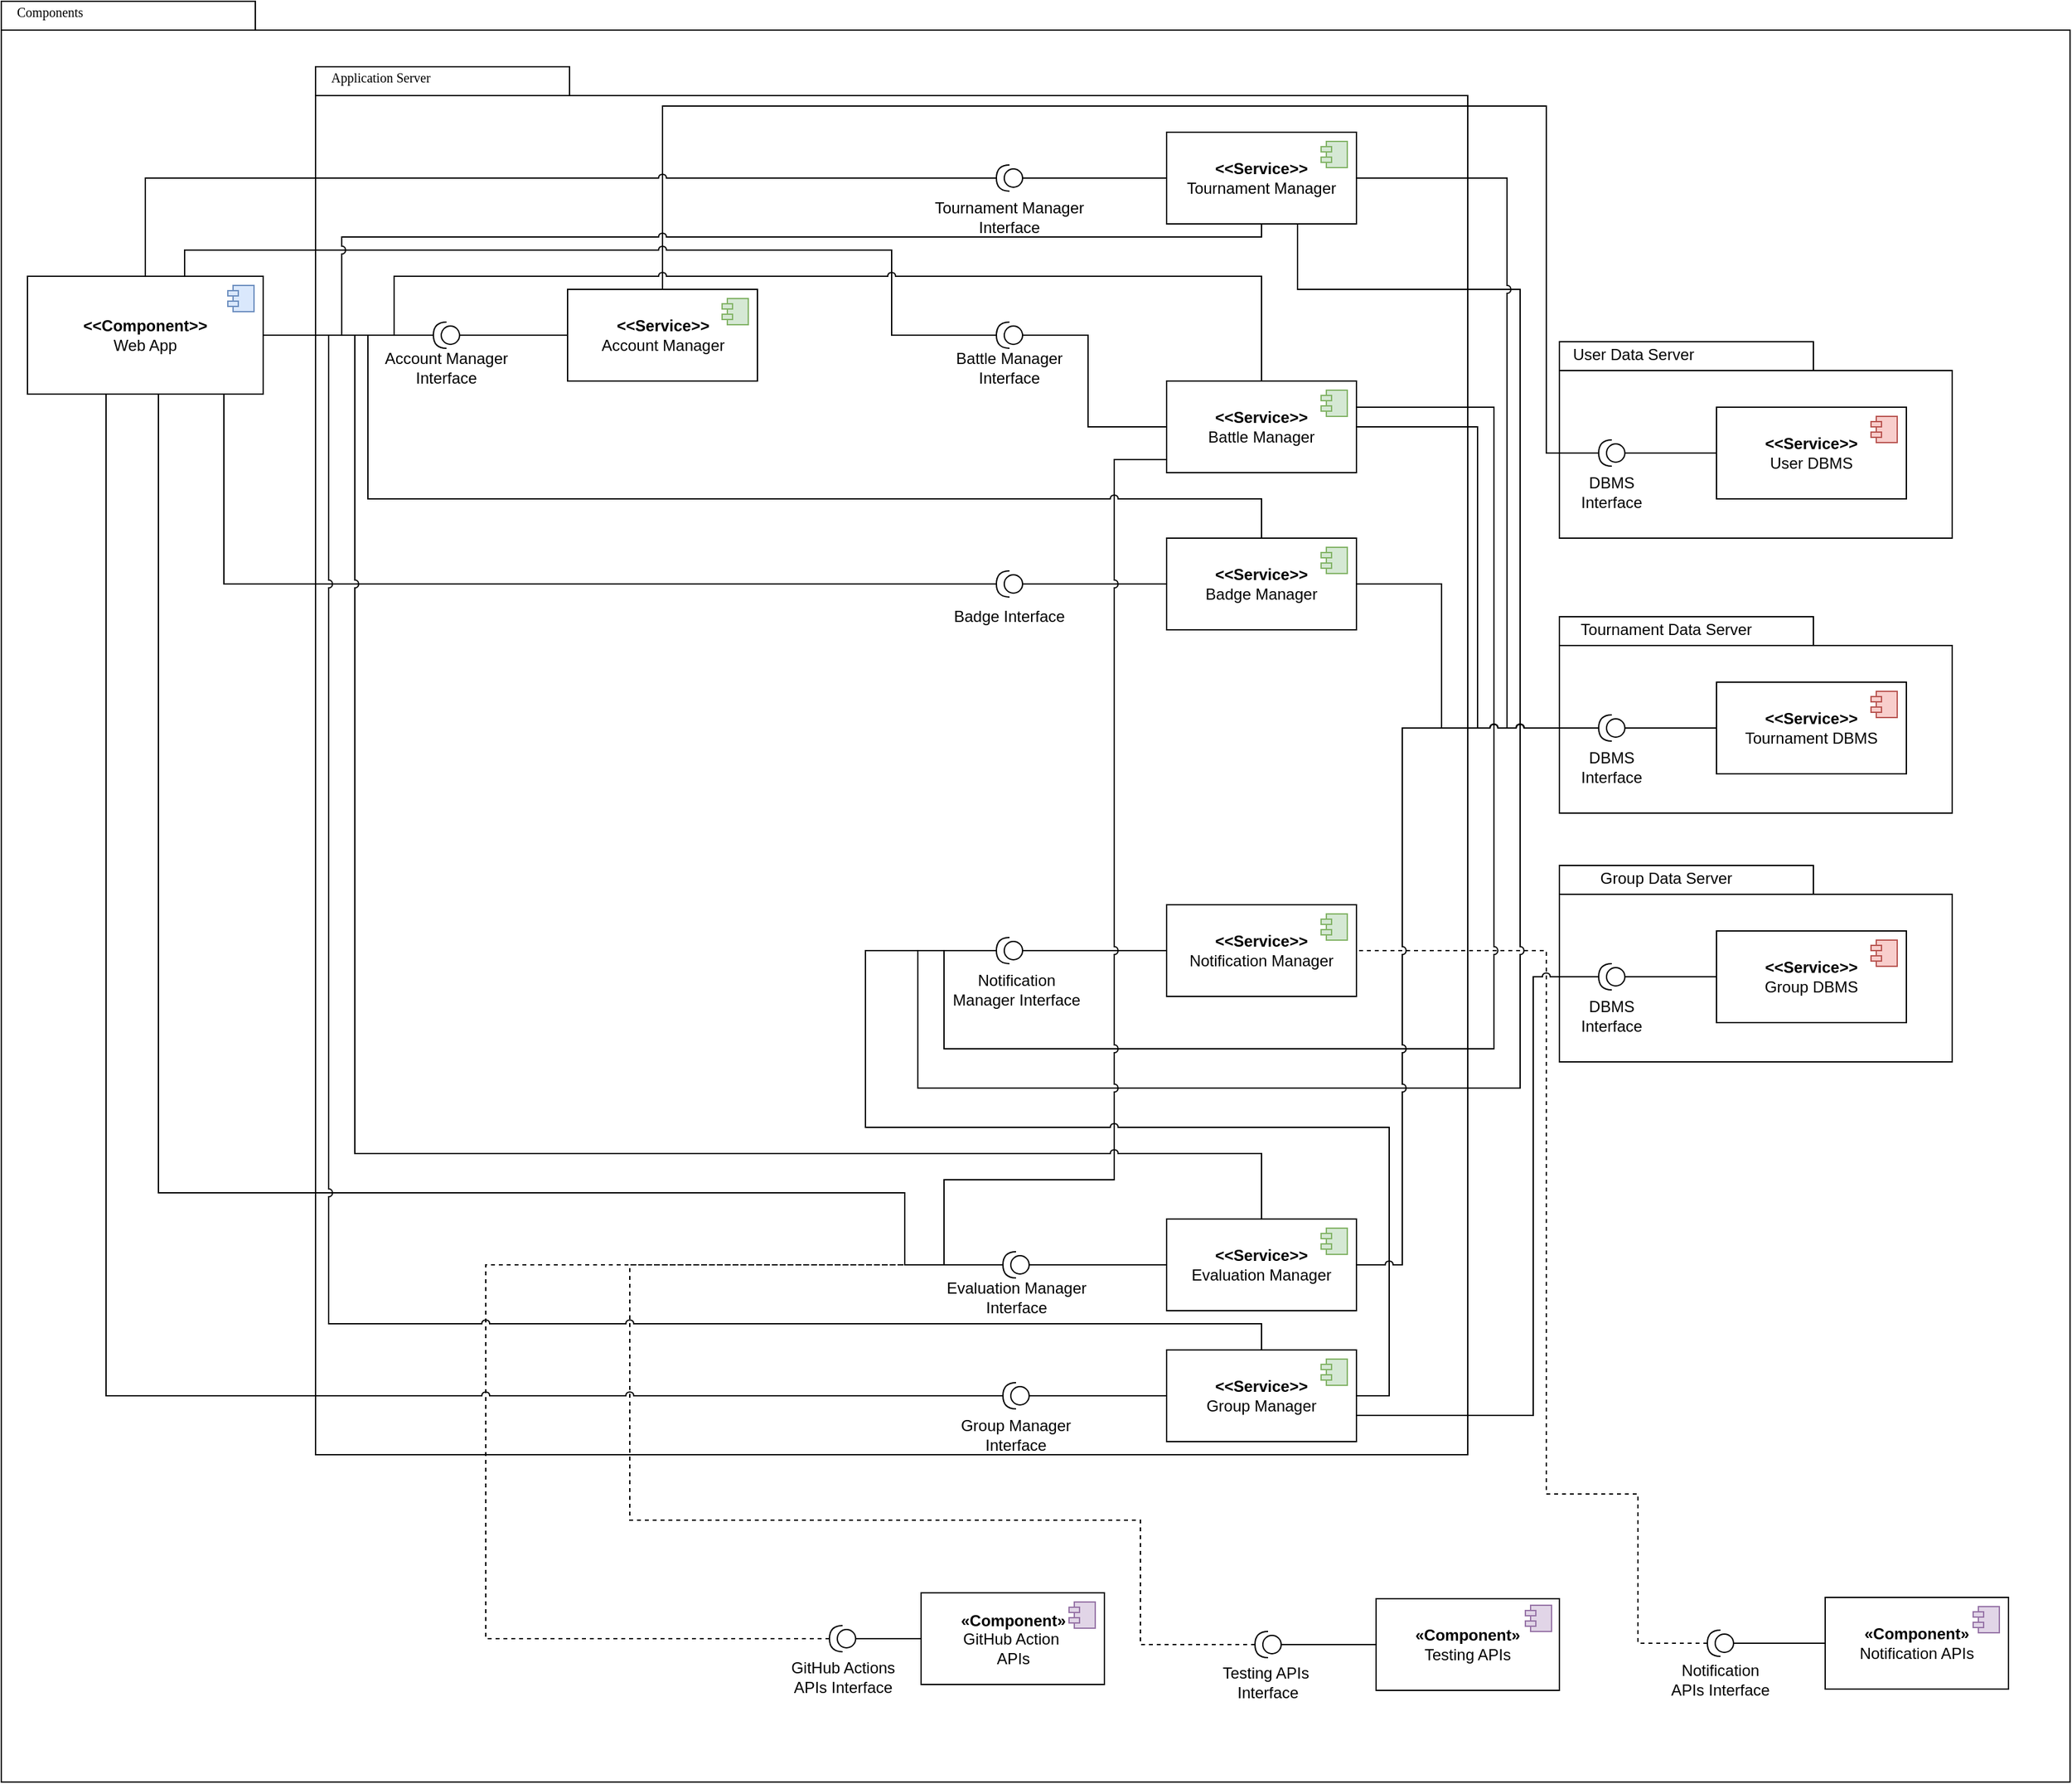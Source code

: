 <mxfile version="22.1.16" type="device">
  <diagram name="Page-1" id="OueMdNKlh8Kx6tgulEsc">
    <mxGraphModel dx="1232" dy="1147" grid="1" gridSize="10" guides="1" tooltips="1" connect="1" arrows="1" fold="1" page="1" pageScale="1" pageWidth="827" pageHeight="1169" math="0" shadow="0">
      <root>
        <mxCell id="0" />
        <mxCell id="1" parent="0" />
        <mxCell id="G7fX_YhACkhLRDJqQzmJ-1" value="" style="shape=folder;fontStyle=1;spacingTop=10;tabWidth=194;tabHeight=22;tabPosition=left;html=1;rounded=0;shadow=0;comic=0;labelBackgroundColor=none;strokeWidth=1;fillColor=none;fontFamily=Verdana;fontSize=10;align=center;" parent="1" vertex="1">
          <mxGeometry x="260" y="260" width="1580" height="1360" as="geometry" />
        </mxCell>
        <mxCell id="G7fX_YhACkhLRDJqQzmJ-2" value="Components" style="text;html=1;align=left;verticalAlign=top;spacingTop=-4;fontSize=10;fontFamily=Verdana" parent="1" vertex="1">
          <mxGeometry x="270" y="260" width="130" height="20" as="geometry" />
        </mxCell>
        <mxCell id="G7fX_YhACkhLRDJqQzmJ-3" value="&lt;div&gt;&lt;b&gt;&amp;lt;&amp;lt;Component&amp;gt;&amp;gt;&lt;/b&gt;&lt;/div&gt;&lt;div&gt;Web App&lt;br&gt;&lt;/div&gt;" style="html=1;dropTarget=0;whiteSpace=wrap;" parent="1" vertex="1">
          <mxGeometry x="280" y="470" width="180" height="90" as="geometry" />
        </mxCell>
        <mxCell id="G7fX_YhACkhLRDJqQzmJ-4" value="" style="shape=module;jettyWidth=8;jettyHeight=4;fillColor=#dae8fc;strokeColor=#6c8ebf;" parent="G7fX_YhACkhLRDJqQzmJ-3" vertex="1">
          <mxGeometry x="1" width="20" height="20" relative="1" as="geometry">
            <mxPoint x="-27" y="7" as="offset" />
          </mxGeometry>
        </mxCell>
        <mxCell id="G7fX_YhACkhLRDJqQzmJ-5" value="" style="shape=folder;fontStyle=1;spacingTop=10;tabWidth=194;tabHeight=22;tabPosition=left;html=1;rounded=0;shadow=0;comic=0;labelBackgroundColor=none;strokeWidth=1;fillColor=none;fontFamily=Verdana;fontSize=10;align=center;" parent="1" vertex="1">
          <mxGeometry x="500" y="310" width="880" height="1060" as="geometry" />
        </mxCell>
        <mxCell id="G7fX_YhACkhLRDJqQzmJ-6" value="Application Server" style="text;html=1;align=left;verticalAlign=top;spacingTop=-4;fontSize=10;fontFamily=Verdana" parent="1" vertex="1">
          <mxGeometry x="510" y="310" width="130" height="20" as="geometry" />
        </mxCell>
        <mxCell id="G7fX_YhACkhLRDJqQzmJ-7" value="&lt;div&gt;&lt;b&gt;&amp;lt;&amp;lt;Service&amp;gt;&amp;gt;&lt;/b&gt;&lt;/div&gt;&lt;div&gt;Account Manager&lt;br&gt;&lt;/div&gt;" style="html=1;dropTarget=0;whiteSpace=wrap;" parent="1" vertex="1">
          <mxGeometry x="692.5" y="480" width="145" height="70" as="geometry" />
        </mxCell>
        <mxCell id="G7fX_YhACkhLRDJqQzmJ-8" value="" style="shape=module;jettyWidth=8;jettyHeight=4;fillColor=#d5e8d4;strokeColor=#82b366;" parent="G7fX_YhACkhLRDJqQzmJ-7" vertex="1">
          <mxGeometry x="1" width="20" height="20" relative="1" as="geometry">
            <mxPoint x="-27" y="7" as="offset" />
          </mxGeometry>
        </mxCell>
        <mxCell id="G7fX_YhACkhLRDJqQzmJ-9" value="" style="ellipse;whiteSpace=wrap;html=1;align=center;aspect=fixed;fillColor=none;strokeColor=none;resizable=0;perimeter=centerPerimeter;rotatable=0;allowArrows=0;points=[];outlineConnect=1;" parent="1" vertex="1">
          <mxGeometry x="760" y="510" width="10" height="10" as="geometry" />
        </mxCell>
        <mxCell id="G7fX_YhACkhLRDJqQzmJ-10" value="&lt;div&gt;&lt;b&gt;«Component»&lt;/b&gt;&lt;/div&gt;&lt;div&gt;GitHub Action&amp;nbsp;&lt;/div&gt;&lt;div&gt;APIs&lt;/div&gt;" style="html=1;dropTarget=0;whiteSpace=wrap;" parent="1" vertex="1">
          <mxGeometry x="962.5" y="1475.5" width="140" height="70" as="geometry" />
        </mxCell>
        <mxCell id="G7fX_YhACkhLRDJqQzmJ-11" value="" style="shape=module;jettyWidth=8;jettyHeight=4;fillColor=#e1d5e7;strokeColor=#9673a6;" parent="G7fX_YhACkhLRDJqQzmJ-10" vertex="1">
          <mxGeometry x="1" width="20" height="20" relative="1" as="geometry">
            <mxPoint x="-27" y="7" as="offset" />
          </mxGeometry>
        </mxCell>
        <mxCell id="G7fX_YhACkhLRDJqQzmJ-12" style="edgeStyle=orthogonalEdgeStyle;rounded=0;orthogonalLoop=1;jettySize=auto;html=1;endArrow=none;endFill=0;" parent="1" source="G7fX_YhACkhLRDJqQzmJ-13" target="G7fX_YhACkhLRDJqQzmJ-10" edge="1">
          <mxGeometry relative="1" as="geometry" />
        </mxCell>
        <mxCell id="G7fX_YhACkhLRDJqQzmJ-13" value="" style="shape=providedRequiredInterface;html=1;verticalLabelPosition=bottom;sketch=0;rotation=-180;" parent="1" vertex="1">
          <mxGeometry x="892.5" y="1500.5" width="20" height="20" as="geometry" />
        </mxCell>
        <mxCell id="G7fX_YhACkhLRDJqQzmJ-14" value="&lt;div&gt;GitHub Actions&lt;/div&gt;&lt;div&gt;APIs Interface&lt;br&gt;&lt;/div&gt;" style="text;html=1;strokeColor=none;fillColor=none;align=center;verticalAlign=middle;whiteSpace=wrap;rounded=0;" parent="1" vertex="1">
          <mxGeometry x="837.5" y="1524.5" width="130" height="30" as="geometry" />
        </mxCell>
        <mxCell id="G7fX_YhACkhLRDJqQzmJ-15" style="edgeStyle=orthogonalEdgeStyle;rounded=0;orthogonalLoop=1;jettySize=auto;html=1;endArrow=none;endFill=0;jumpStyle=arc;" parent="1" source="G7fX_YhACkhLRDJqQzmJ-16" target="G7fX_YhACkhLRDJqQzmJ-7" edge="1">
          <mxGeometry relative="1" as="geometry" />
        </mxCell>
        <mxCell id="G7fX_YhACkhLRDJqQzmJ-16" value="" style="shape=providedRequiredInterface;html=1;verticalLabelPosition=bottom;sketch=0;rotation=-180;" parent="1" vertex="1">
          <mxGeometry x="590" y="505" width="20" height="20" as="geometry" />
        </mxCell>
        <mxCell id="G7fX_YhACkhLRDJqQzmJ-17" style="edgeStyle=orthogonalEdgeStyle;rounded=0;orthogonalLoop=1;jettySize=auto;html=1;entryX=1;entryY=0.5;entryDx=0;entryDy=0;entryPerimeter=0;endArrow=none;endFill=0;jumpStyle=arc;" parent="1" source="G7fX_YhACkhLRDJqQzmJ-3" target="G7fX_YhACkhLRDJqQzmJ-16" edge="1">
          <mxGeometry relative="1" as="geometry" />
        </mxCell>
        <mxCell id="G7fX_YhACkhLRDJqQzmJ-18" value="&lt;div&gt;Account Manager Interface&lt;/div&gt;" style="text;html=1;strokeColor=none;fillColor=none;align=center;verticalAlign=middle;whiteSpace=wrap;rounded=0;" parent="1" vertex="1">
          <mxGeometry x="545" y="525" width="110" height="30" as="geometry" />
        </mxCell>
        <mxCell id="G7fX_YhACkhLRDJqQzmJ-19" value="&lt;div&gt;&lt;b&gt;&amp;lt;&amp;lt;Service&amp;gt;&amp;gt;&lt;/b&gt;&lt;/div&gt;&lt;div&gt;Tournament Manager&lt;br&gt;&lt;/div&gt;" style="html=1;dropTarget=0;whiteSpace=wrap;" parent="1" vertex="1">
          <mxGeometry x="1150" y="360" width="145" height="70" as="geometry" />
        </mxCell>
        <mxCell id="G7fX_YhACkhLRDJqQzmJ-20" value="" style="shape=module;jettyWidth=8;jettyHeight=4;fillColor=#d5e8d4;strokeColor=#82b366;" parent="G7fX_YhACkhLRDJqQzmJ-19" vertex="1">
          <mxGeometry x="1" width="20" height="20" relative="1" as="geometry">
            <mxPoint x="-27" y="7" as="offset" />
          </mxGeometry>
        </mxCell>
        <mxCell id="G7fX_YhACkhLRDJqQzmJ-21" value="&lt;div&gt;&lt;b&gt;&amp;lt;&amp;lt;Service&amp;gt;&amp;gt;&lt;/b&gt;&lt;/div&gt;&lt;div&gt;Battle Manager&lt;br&gt;&lt;/div&gt;" style="html=1;dropTarget=0;whiteSpace=wrap;" parent="1" vertex="1">
          <mxGeometry x="1150" y="550" width="145" height="70" as="geometry" />
        </mxCell>
        <mxCell id="G7fX_YhACkhLRDJqQzmJ-22" value="" style="shape=module;jettyWidth=8;jettyHeight=4;fillColor=#d5e8d4;strokeColor=#82b366;" parent="G7fX_YhACkhLRDJqQzmJ-21" vertex="1">
          <mxGeometry x="1" width="20" height="20" relative="1" as="geometry">
            <mxPoint x="-27" y="7" as="offset" />
          </mxGeometry>
        </mxCell>
        <mxCell id="G7fX_YhACkhLRDJqQzmJ-23" value="&lt;div&gt;&lt;b&gt;&amp;lt;&amp;lt;Service&amp;gt;&amp;gt;&lt;/b&gt;&lt;/div&gt;&lt;div&gt;Badge Manager&lt;br&gt;&lt;/div&gt;" style="html=1;dropTarget=0;whiteSpace=wrap;" parent="1" vertex="1">
          <mxGeometry x="1150" y="670" width="145" height="70" as="geometry" />
        </mxCell>
        <mxCell id="G7fX_YhACkhLRDJqQzmJ-24" value="" style="shape=module;jettyWidth=8;jettyHeight=4;fillColor=#d5e8d4;strokeColor=#82b366;" parent="G7fX_YhACkhLRDJqQzmJ-23" vertex="1">
          <mxGeometry x="1" width="20" height="20" relative="1" as="geometry">
            <mxPoint x="-27" y="7" as="offset" />
          </mxGeometry>
        </mxCell>
        <mxCell id="G7fX_YhACkhLRDJqQzmJ-25" style="edgeStyle=orthogonalEdgeStyle;rounded=0;orthogonalLoop=1;jettySize=auto;html=1;endArrow=none;endFill=0;jumpStyle=arc;" parent="1" source="G7fX_YhACkhLRDJqQzmJ-26" target="G7fX_YhACkhLRDJqQzmJ-19" edge="1">
          <mxGeometry relative="1" as="geometry" />
        </mxCell>
        <mxCell id="G7fX_YhACkhLRDJqQzmJ-26" value="" style="shape=providedRequiredInterface;html=1;verticalLabelPosition=bottom;sketch=0;rotation=-180;" parent="1" vertex="1">
          <mxGeometry x="1020" y="385" width="20" height="20" as="geometry" />
        </mxCell>
        <mxCell id="G7fX_YhACkhLRDJqQzmJ-27" style="edgeStyle=orthogonalEdgeStyle;rounded=0;orthogonalLoop=1;jettySize=auto;html=1;entryX=0;entryY=0.5;entryDx=0;entryDy=0;endArrow=none;endFill=0;jumpStyle=arc;" parent="1" source="G7fX_YhACkhLRDJqQzmJ-28" target="G7fX_YhACkhLRDJqQzmJ-21" edge="1">
          <mxGeometry relative="1" as="geometry">
            <Array as="points">
              <mxPoint x="1090" y="515" />
              <mxPoint x="1090" y="585" />
            </Array>
          </mxGeometry>
        </mxCell>
        <mxCell id="G7fX_YhACkhLRDJqQzmJ-28" value="" style="shape=providedRequiredInterface;html=1;verticalLabelPosition=bottom;sketch=0;rotation=-180;" parent="1" vertex="1">
          <mxGeometry x="1020" y="505" width="20" height="20" as="geometry" />
        </mxCell>
        <mxCell id="G7fX_YhACkhLRDJqQzmJ-29" style="edgeStyle=orthogonalEdgeStyle;rounded=0;orthogonalLoop=1;jettySize=auto;html=1;endArrow=none;endFill=0;jumpStyle=arc;" parent="1" source="G7fX_YhACkhLRDJqQzmJ-30" target="G7fX_YhACkhLRDJqQzmJ-23" edge="1">
          <mxGeometry relative="1" as="geometry" />
        </mxCell>
        <mxCell id="G7fX_YhACkhLRDJqQzmJ-30" value="" style="shape=providedRequiredInterface;html=1;verticalLabelPosition=bottom;sketch=0;rotation=-180;" parent="1" vertex="1">
          <mxGeometry x="1020" y="695" width="20" height="20" as="geometry" />
        </mxCell>
        <mxCell id="G7fX_YhACkhLRDJqQzmJ-31" value="Tournament Manager Interface" style="text;html=1;strokeColor=none;fillColor=none;align=center;verticalAlign=middle;whiteSpace=wrap;rounded=0;" parent="1" vertex="1">
          <mxGeometry x="970" y="410" width="120" height="30" as="geometry" />
        </mxCell>
        <mxCell id="G7fX_YhACkhLRDJqQzmJ-32" value="Battle Manager Interface" style="text;html=1;strokeColor=none;fillColor=none;align=center;verticalAlign=middle;whiteSpace=wrap;rounded=0;" parent="1" vertex="1">
          <mxGeometry x="980" y="525" width="100" height="30" as="geometry" />
        </mxCell>
        <mxCell id="G7fX_YhACkhLRDJqQzmJ-33" value="Badge Interface" style="text;html=1;strokeColor=none;fillColor=none;align=center;verticalAlign=middle;whiteSpace=wrap;rounded=0;" parent="1" vertex="1">
          <mxGeometry x="980" y="715" width="100" height="30" as="geometry" />
        </mxCell>
        <mxCell id="G7fX_YhACkhLRDJqQzmJ-42" value="&lt;div&gt;&lt;b&gt;«Component»&lt;/b&gt;&lt;/div&gt;&lt;div&gt;Testing APIs&lt;/div&gt;" style="html=1;dropTarget=0;whiteSpace=wrap;" parent="1" vertex="1">
          <mxGeometry x="1310" y="1480" width="140" height="70" as="geometry" />
        </mxCell>
        <mxCell id="G7fX_YhACkhLRDJqQzmJ-43" value="" style="shape=module;jettyWidth=8;jettyHeight=4;fillColor=#e1d5e7;strokeColor=#9673a6;" parent="G7fX_YhACkhLRDJqQzmJ-42" vertex="1">
          <mxGeometry x="1" width="20" height="20" relative="1" as="geometry">
            <mxPoint x="-26" y="5" as="offset" />
          </mxGeometry>
        </mxCell>
        <mxCell id="G7fX_YhACkhLRDJqQzmJ-44" style="edgeStyle=orthogonalEdgeStyle;rounded=0;orthogonalLoop=1;jettySize=auto;html=1;entryX=0;entryY=0.5;entryDx=0;entryDy=0;endArrow=none;endFill=0;" parent="1" source="G7fX_YhACkhLRDJqQzmJ-45" target="G7fX_YhACkhLRDJqQzmJ-42" edge="1">
          <mxGeometry relative="1" as="geometry" />
        </mxCell>
        <mxCell id="G7fX_YhACkhLRDJqQzmJ-45" value="" style="shape=providedRequiredInterface;html=1;verticalLabelPosition=bottom;sketch=0;rotation=-180;" parent="1" vertex="1">
          <mxGeometry x="1217.5" y="1505" width="20" height="20" as="geometry" />
        </mxCell>
        <mxCell id="G7fX_YhACkhLRDJqQzmJ-46" value="&lt;div&gt;Testing APIs&amp;nbsp;&lt;/div&gt;&lt;div&gt;Interface&lt;/div&gt;" style="text;html=1;strokeColor=none;fillColor=none;align=center;verticalAlign=middle;whiteSpace=wrap;rounded=0;" parent="1" vertex="1">
          <mxGeometry x="1179" y="1529" width="97" height="30" as="geometry" />
        </mxCell>
        <mxCell id="G7fX_YhACkhLRDJqQzmJ-47" value="" style="shape=folder;fontStyle=1;spacingTop=10;tabWidth=194;tabHeight=22;tabPosition=left;html=1;rounded=0;shadow=0;comic=0;labelBackgroundColor=none;strokeWidth=1;fillColor=none;fontFamily=Verdana;fontSize=10;align=center;" parent="1" vertex="1">
          <mxGeometry x="1450" y="520" width="300" height="150" as="geometry" />
        </mxCell>
        <mxCell id="G7fX_YhACkhLRDJqQzmJ-48" value="&amp;nbsp;User Data Server" style="text;html=1;strokeColor=none;fillColor=none;align=center;verticalAlign=middle;whiteSpace=wrap;rounded=0;" parent="1" vertex="1">
          <mxGeometry x="1450" y="520" width="110" height="20" as="geometry" />
        </mxCell>
        <mxCell id="G7fX_YhACkhLRDJqQzmJ-49" value="&lt;div&gt;&lt;b&gt;&amp;lt;&amp;lt;Service&amp;gt;&amp;gt;&lt;/b&gt;&lt;/div&gt;User DBMS" style="html=1;dropTarget=0;whiteSpace=wrap;" parent="1" vertex="1">
          <mxGeometry x="1570" y="570" width="145" height="70" as="geometry" />
        </mxCell>
        <mxCell id="G7fX_YhACkhLRDJqQzmJ-50" value="" style="shape=module;jettyWidth=8;jettyHeight=4;fillColor=#f8cecc;strokeColor=#b85450;" parent="G7fX_YhACkhLRDJqQzmJ-49" vertex="1">
          <mxGeometry x="1" width="20" height="20" relative="1" as="geometry">
            <mxPoint x="-27" y="7" as="offset" />
          </mxGeometry>
        </mxCell>
        <mxCell id="G7fX_YhACkhLRDJqQzmJ-51" style="edgeStyle=orthogonalEdgeStyle;rounded=0;orthogonalLoop=1;jettySize=auto;html=1;endArrow=none;endFill=0;jumpStyle=arc;" parent="1" source="G7fX_YhACkhLRDJqQzmJ-53" target="G7fX_YhACkhLRDJqQzmJ-49" edge="1">
          <mxGeometry relative="1" as="geometry" />
        </mxCell>
        <mxCell id="G7fX_YhACkhLRDJqQzmJ-53" value="" style="shape=providedRequiredInterface;html=1;verticalLabelPosition=bottom;sketch=0;rotation=-180;" parent="1" vertex="1">
          <mxGeometry x="1480" y="595" width="20" height="20" as="geometry" />
        </mxCell>
        <mxCell id="G7fX_YhACkhLRDJqQzmJ-54" value="DBMS Interface" style="text;html=1;strokeColor=none;fillColor=none;align=center;verticalAlign=middle;whiteSpace=wrap;rounded=0;" parent="1" vertex="1">
          <mxGeometry x="1460" y="620" width="60" height="30" as="geometry" />
        </mxCell>
        <mxCell id="G7fX_YhACkhLRDJqQzmJ-59" value="&lt;div&gt;&lt;b&gt;&amp;lt;&amp;lt;Service&amp;gt;&amp;gt;&lt;/b&gt;&lt;/div&gt;Notification Manager" style="html=1;dropTarget=0;whiteSpace=wrap;" parent="1" vertex="1">
          <mxGeometry x="1150" y="950" width="145" height="70" as="geometry" />
        </mxCell>
        <mxCell id="G7fX_YhACkhLRDJqQzmJ-60" value="" style="shape=module;jettyWidth=8;jettyHeight=4;fillColor=#d5e8d4;strokeColor=#82b366;" parent="G7fX_YhACkhLRDJqQzmJ-59" vertex="1">
          <mxGeometry x="1" width="20" height="20" relative="1" as="geometry">
            <mxPoint x="-27" y="7" as="offset" />
          </mxGeometry>
        </mxCell>
        <mxCell id="G7fX_YhACkhLRDJqQzmJ-61" style="edgeStyle=orthogonalEdgeStyle;rounded=0;orthogonalLoop=1;jettySize=auto;html=1;endArrow=none;endFill=0;jumpStyle=arc;" parent="1" source="G7fX_YhACkhLRDJqQzmJ-62" target="G7fX_YhACkhLRDJqQzmJ-59" edge="1">
          <mxGeometry relative="1" as="geometry" />
        </mxCell>
        <mxCell id="G7fX_YhACkhLRDJqQzmJ-62" value="" style="shape=providedRequiredInterface;html=1;verticalLabelPosition=bottom;sketch=0;rotation=-180;" parent="1" vertex="1">
          <mxGeometry x="1020" y="975" width="20" height="20" as="geometry" />
        </mxCell>
        <mxCell id="G7fX_YhACkhLRDJqQzmJ-63" value="Notification Manager Interface" style="text;html=1;strokeColor=none;fillColor=none;align=center;verticalAlign=middle;whiteSpace=wrap;rounded=0;" parent="1" vertex="1">
          <mxGeometry x="982.5" y="1000" width="105" height="30" as="geometry" />
        </mxCell>
        <mxCell id="G7fX_YhACkhLRDJqQzmJ-64" value="&lt;div&gt;&lt;b&gt;«Component»&lt;/b&gt;&lt;/div&gt;&lt;div&gt;Notification APIs&lt;/div&gt;" style="html=1;dropTarget=0;whiteSpace=wrap;" parent="1" vertex="1">
          <mxGeometry x="1653" y="1479" width="140" height="70" as="geometry" />
        </mxCell>
        <mxCell id="G7fX_YhACkhLRDJqQzmJ-65" value="" style="shape=module;jettyWidth=8;jettyHeight=4;fillColor=#e1d5e7;strokeColor=#9673a6;" parent="G7fX_YhACkhLRDJqQzmJ-64" vertex="1">
          <mxGeometry x="1" width="20" height="20" relative="1" as="geometry">
            <mxPoint x="-27" y="7" as="offset" />
          </mxGeometry>
        </mxCell>
        <mxCell id="G7fX_YhACkhLRDJqQzmJ-66" style="edgeStyle=orthogonalEdgeStyle;rounded=0;orthogonalLoop=1;jettySize=auto;html=1;endArrow=none;endFill=0;jumpStyle=arc;" parent="1" source="G7fX_YhACkhLRDJqQzmJ-68" target="G7fX_YhACkhLRDJqQzmJ-64" edge="1">
          <mxGeometry relative="1" as="geometry" />
        </mxCell>
        <mxCell id="G7fX_YhACkhLRDJqQzmJ-67" style="edgeStyle=orthogonalEdgeStyle;rounded=0;orthogonalLoop=1;jettySize=auto;html=1;jumpStyle=arc;endArrow=none;endFill=0;dashed=1;" parent="1" source="G7fX_YhACkhLRDJqQzmJ-68" target="G7fX_YhACkhLRDJqQzmJ-59" edge="1">
          <mxGeometry relative="1" as="geometry">
            <Array as="points">
              <mxPoint x="1510" y="1514" />
              <mxPoint x="1510" y="1400" />
              <mxPoint x="1440" y="1400" />
              <mxPoint x="1440" y="985" />
            </Array>
          </mxGeometry>
        </mxCell>
        <mxCell id="G7fX_YhACkhLRDJqQzmJ-68" value="" style="shape=providedRequiredInterface;html=1;verticalLabelPosition=bottom;sketch=0;rotation=-180;" parent="1" vertex="1">
          <mxGeometry x="1563" y="1504" width="20" height="20" as="geometry" />
        </mxCell>
        <mxCell id="G7fX_YhACkhLRDJqQzmJ-69" value="&lt;div&gt;Notification&lt;/div&gt;&lt;div&gt;APIs Interface&lt;br&gt;&lt;/div&gt;" style="text;html=1;strokeColor=none;fillColor=none;align=center;verticalAlign=middle;whiteSpace=wrap;rounded=0;" parent="1" vertex="1">
          <mxGeometry x="1531" y="1524" width="84" height="35" as="geometry" />
        </mxCell>
        <mxCell id="G7fX_YhACkhLRDJqQzmJ-71" style="edgeStyle=orthogonalEdgeStyle;rounded=0;orthogonalLoop=1;jettySize=auto;html=1;entryX=1;entryY=0.5;entryDx=0;entryDy=0;entryPerimeter=0;endArrow=none;endFill=0;jumpStyle=arc;" parent="1" source="G7fX_YhACkhLRDJqQzmJ-19" target="G7fX_YhACkhLRDJqQzmJ-62" edge="1">
          <mxGeometry relative="1" as="geometry">
            <Array as="points">
              <mxPoint x="1250" y="480" />
              <mxPoint x="1420" y="480" />
              <mxPoint x="1420" y="1090" />
              <mxPoint x="960" y="1090" />
              <mxPoint x="960" y="985" />
            </Array>
          </mxGeometry>
        </mxCell>
        <mxCell id="G7fX_YhACkhLRDJqQzmJ-72" style="edgeStyle=orthogonalEdgeStyle;rounded=0;orthogonalLoop=1;jettySize=auto;html=1;entryX=1;entryY=0.5;entryDx=0;entryDy=0;entryPerimeter=0;endArrow=none;endFill=0;jumpStyle=arc;" parent="1" source="G7fX_YhACkhLRDJqQzmJ-21" target="G7fX_YhACkhLRDJqQzmJ-62" edge="1">
          <mxGeometry relative="1" as="geometry">
            <Array as="points">
              <mxPoint x="1400" y="570" />
              <mxPoint x="1400" y="1060" />
              <mxPoint x="980" y="1060" />
              <mxPoint x="980" y="985" />
            </Array>
          </mxGeometry>
        </mxCell>
        <mxCell id="G7fX_YhACkhLRDJqQzmJ-73" value="&lt;div&gt;&lt;b&gt;&amp;lt;&amp;lt;Service&amp;gt;&amp;gt;&lt;/b&gt;&lt;/div&gt;Evaluation Manager" style="html=1;dropTarget=0;whiteSpace=wrap;" parent="1" vertex="1">
          <mxGeometry x="1150" y="1190" width="145" height="70" as="geometry" />
        </mxCell>
        <mxCell id="G7fX_YhACkhLRDJqQzmJ-74" value="" style="shape=module;jettyWidth=8;jettyHeight=4;fillColor=#d5e8d4;strokeColor=#82b366;" parent="G7fX_YhACkhLRDJqQzmJ-73" vertex="1">
          <mxGeometry x="1" width="20" height="20" relative="1" as="geometry">
            <mxPoint x="-27" y="7" as="offset" />
          </mxGeometry>
        </mxCell>
        <mxCell id="G7fX_YhACkhLRDJqQzmJ-75" style="edgeStyle=orthogonalEdgeStyle;rounded=0;orthogonalLoop=1;jettySize=auto;html=1;endArrow=none;endFill=0;jumpStyle=arc;" parent="1" source="G7fX_YhACkhLRDJqQzmJ-77" target="G7fX_YhACkhLRDJqQzmJ-73" edge="1">
          <mxGeometry relative="1" as="geometry" />
        </mxCell>
        <mxCell id="G7fX_YhACkhLRDJqQzmJ-77" value="" style="shape=providedRequiredInterface;html=1;verticalLabelPosition=bottom;sketch=0;rotation=-180;" parent="1" vertex="1">
          <mxGeometry x="1025" y="1215" width="20" height="20" as="geometry" />
        </mxCell>
        <mxCell id="G7fX_YhACkhLRDJqQzmJ-78" value="Evaluation Manager Interface" style="text;html=1;strokeColor=none;fillColor=none;align=center;verticalAlign=middle;whiteSpace=wrap;rounded=0;" parent="1" vertex="1">
          <mxGeometry x="977.5" y="1235" width="115" height="30" as="geometry" />
        </mxCell>
        <mxCell id="G7fX_YhACkhLRDJqQzmJ-79" style="edgeStyle=orthogonalEdgeStyle;rounded=0;orthogonalLoop=1;jettySize=auto;html=1;entryX=1;entryY=0.5;entryDx=0;entryDy=0;entryPerimeter=0;endArrow=none;endFill=0;jumpStyle=arc;" parent="1" source="G7fX_YhACkhLRDJqQzmJ-21" target="G7fX_YhACkhLRDJqQzmJ-77" edge="1">
          <mxGeometry relative="1" as="geometry">
            <Array as="points">
              <mxPoint x="1110" y="610" />
              <mxPoint x="1110" y="1160" />
              <mxPoint x="980" y="1160" />
              <mxPoint x="980" y="1225" />
            </Array>
          </mxGeometry>
        </mxCell>
        <mxCell id="G7fX_YhACkhLRDJqQzmJ-80" style="edgeStyle=orthogonalEdgeStyle;rounded=0;orthogonalLoop=1;jettySize=auto;html=1;entryX=1;entryY=0.5;entryDx=0;entryDy=0;entryPerimeter=0;endArrow=none;endFill=0;jumpStyle=arc;dashed=1;" parent="1" source="G7fX_YhACkhLRDJqQzmJ-45" target="G7fX_YhACkhLRDJqQzmJ-77" edge="1">
          <mxGeometry relative="1" as="geometry">
            <Array as="points">
              <mxPoint x="1130" y="1515" />
              <mxPoint x="1130" y="1420" />
              <mxPoint x="740" y="1420" />
              <mxPoint x="740" y="1225" />
            </Array>
          </mxGeometry>
        </mxCell>
        <mxCell id="G7fX_YhACkhLRDJqQzmJ-81" style="edgeStyle=orthogonalEdgeStyle;rounded=0;orthogonalLoop=1;jettySize=auto;html=1;entryX=1;entryY=0.5;entryDx=0;entryDy=0;entryPerimeter=0;endArrow=none;endFill=0;dashed=1;jumpStyle=arc;" parent="1" source="G7fX_YhACkhLRDJqQzmJ-13" target="G7fX_YhACkhLRDJqQzmJ-77" edge="1">
          <mxGeometry relative="1" as="geometry">
            <Array as="points">
              <mxPoint x="630" y="1510" />
              <mxPoint x="630" y="1225" />
            </Array>
          </mxGeometry>
        </mxCell>
        <mxCell id="G7fX_YhACkhLRDJqQzmJ-84" style="edgeStyle=orthogonalEdgeStyle;rounded=0;orthogonalLoop=1;jettySize=auto;html=1;endArrow=none;endFill=0;jumpStyle=arc;" parent="1" source="G7fX_YhACkhLRDJqQzmJ-85" target="G7fX_YhACkhLRDJqQzmJ-87" edge="1">
          <mxGeometry relative="1" as="geometry" />
        </mxCell>
        <mxCell id="G7fX_YhACkhLRDJqQzmJ-85" value="&lt;div&gt;&lt;b&gt;&amp;lt;&amp;lt;Service&amp;gt;&amp;gt;&lt;/b&gt;&lt;/div&gt;Group Manager" style="html=1;dropTarget=0;whiteSpace=wrap;" parent="1" vertex="1">
          <mxGeometry x="1150" y="1290" width="145" height="70" as="geometry" />
        </mxCell>
        <mxCell id="G7fX_YhACkhLRDJqQzmJ-86" value="" style="shape=module;jettyWidth=8;jettyHeight=4;fillColor=#d5e8d4;strokeColor=#82b366;" parent="G7fX_YhACkhLRDJqQzmJ-85" vertex="1">
          <mxGeometry x="1" width="20" height="20" relative="1" as="geometry">
            <mxPoint x="-27" y="7" as="offset" />
          </mxGeometry>
        </mxCell>
        <mxCell id="G7fX_YhACkhLRDJqQzmJ-87" value="" style="shape=providedRequiredInterface;html=1;verticalLabelPosition=bottom;sketch=0;rotation=-180;" parent="1" vertex="1">
          <mxGeometry x="1025" y="1315" width="20" height="20" as="geometry" />
        </mxCell>
        <mxCell id="G7fX_YhACkhLRDJqQzmJ-88" value="&lt;div&gt;Group Manager&lt;/div&gt;&lt;div&gt;Interface&lt;br&gt;&lt;/div&gt;" style="text;html=1;strokeColor=none;fillColor=none;align=center;verticalAlign=middle;whiteSpace=wrap;rounded=0;" parent="1" vertex="1">
          <mxGeometry x="989" y="1340" width="92" height="30" as="geometry" />
        </mxCell>
        <mxCell id="G7fX_YhACkhLRDJqQzmJ-89" style="edgeStyle=orthogonalEdgeStyle;rounded=0;orthogonalLoop=1;jettySize=auto;html=1;entryX=1;entryY=0.5;entryDx=0;entryDy=0;entryPerimeter=0;jumpStyle=arc;endArrow=none;endFill=0;" parent="1" source="G7fX_YhACkhLRDJqQzmJ-85" target="G7fX_YhACkhLRDJqQzmJ-62" edge="1">
          <mxGeometry relative="1" as="geometry">
            <Array as="points">
              <mxPoint x="1320" y="1325" />
              <mxPoint x="1320" y="1120" />
              <mxPoint x="920" y="1120" />
              <mxPoint x="920" y="985" />
            </Array>
          </mxGeometry>
        </mxCell>
        <mxCell id="G7fX_YhACkhLRDJqQzmJ-93" value="" style="shape=folder;fontStyle=1;spacingTop=10;tabWidth=194;tabHeight=22;tabPosition=left;html=1;rounded=0;shadow=0;comic=0;labelBackgroundColor=none;strokeWidth=1;fillColor=none;fontFamily=Verdana;fontSize=10;align=center;" parent="1" vertex="1">
          <mxGeometry x="1450" y="730" width="300" height="150" as="geometry" />
        </mxCell>
        <mxCell id="G7fX_YhACkhLRDJqQzmJ-94" value="&amp;nbsp;Tournament Data Server" style="text;html=1;strokeColor=none;fillColor=none;align=center;verticalAlign=middle;whiteSpace=wrap;rounded=0;" parent="1" vertex="1">
          <mxGeometry x="1450" y="730" width="160" height="20" as="geometry" />
        </mxCell>
        <mxCell id="G7fX_YhACkhLRDJqQzmJ-95" value="&lt;div&gt;&lt;b&gt;&amp;lt;&amp;lt;Service&amp;gt;&amp;gt;&lt;/b&gt;&lt;/div&gt;Tournament DBMS" style="html=1;dropTarget=0;whiteSpace=wrap;" parent="1" vertex="1">
          <mxGeometry x="1570" y="780" width="145" height="70" as="geometry" />
        </mxCell>
        <mxCell id="G7fX_YhACkhLRDJqQzmJ-96" value="" style="shape=module;jettyWidth=8;jettyHeight=4;fillColor=#f8cecc;strokeColor=#b85450;" parent="G7fX_YhACkhLRDJqQzmJ-95" vertex="1">
          <mxGeometry x="1" width="20" height="20" relative="1" as="geometry">
            <mxPoint x="-27" y="7" as="offset" />
          </mxGeometry>
        </mxCell>
        <mxCell id="G7fX_YhACkhLRDJqQzmJ-97" style="edgeStyle=orthogonalEdgeStyle;rounded=0;orthogonalLoop=1;jettySize=auto;html=1;endArrow=none;endFill=0;jumpStyle=arc;" parent="1" source="G7fX_YhACkhLRDJqQzmJ-98" target="G7fX_YhACkhLRDJqQzmJ-95" edge="1">
          <mxGeometry relative="1" as="geometry" />
        </mxCell>
        <mxCell id="G7fX_YhACkhLRDJqQzmJ-98" value="" style="shape=providedRequiredInterface;html=1;verticalLabelPosition=bottom;sketch=0;rotation=-180;" parent="1" vertex="1">
          <mxGeometry x="1480" y="805" width="20" height="20" as="geometry" />
        </mxCell>
        <mxCell id="G7fX_YhACkhLRDJqQzmJ-99" value="DBMS Interface" style="text;html=1;strokeColor=none;fillColor=none;align=center;verticalAlign=middle;whiteSpace=wrap;rounded=0;" parent="1" vertex="1">
          <mxGeometry x="1460" y="830" width="60" height="30" as="geometry" />
        </mxCell>
        <mxCell id="G7fX_YhACkhLRDJqQzmJ-100" style="edgeStyle=orthogonalEdgeStyle;rounded=0;orthogonalLoop=1;jettySize=auto;html=1;entryX=1;entryY=0.5;entryDx=0;entryDy=0;entryPerimeter=0;endArrow=none;endFill=0;jumpStyle=arc;" parent="1" source="G7fX_YhACkhLRDJqQzmJ-21" target="G7fX_YhACkhLRDJqQzmJ-98" edge="1">
          <mxGeometry relative="1" as="geometry" />
        </mxCell>
        <mxCell id="G7fX_YhACkhLRDJqQzmJ-101" style="edgeStyle=orthogonalEdgeStyle;rounded=0;orthogonalLoop=1;jettySize=auto;html=1;entryX=1;entryY=0.5;entryDx=0;entryDy=0;entryPerimeter=0;endArrow=none;endFill=0;jumpStyle=arc;" parent="1" source="G7fX_YhACkhLRDJqQzmJ-19" target="G7fX_YhACkhLRDJqQzmJ-98" edge="1">
          <mxGeometry relative="1" as="geometry">
            <Array as="points">
              <mxPoint x="1410" y="395" />
              <mxPoint x="1410" y="815" />
            </Array>
          </mxGeometry>
        </mxCell>
        <mxCell id="G7fX_YhACkhLRDJqQzmJ-102" style="edgeStyle=orthogonalEdgeStyle;rounded=0;orthogonalLoop=1;jettySize=auto;html=1;entryX=1;entryY=0.5;entryDx=0;entryDy=0;entryPerimeter=0;jumpStyle=arc;endArrow=none;endFill=0;" parent="1" source="G7fX_YhACkhLRDJqQzmJ-23" target="G7fX_YhACkhLRDJqQzmJ-98" edge="1">
          <mxGeometry relative="1" as="geometry">
            <Array as="points">
              <mxPoint x="1360" y="705" />
              <mxPoint x="1360" y="815" />
            </Array>
          </mxGeometry>
        </mxCell>
        <mxCell id="G7fX_YhACkhLRDJqQzmJ-103" style="edgeStyle=orthogonalEdgeStyle;rounded=0;orthogonalLoop=1;jettySize=auto;html=1;entryX=1;entryY=0.5;entryDx=0;entryDy=0;entryPerimeter=0;endArrow=none;endFill=0;jumpStyle=arc;" parent="1" source="G7fX_YhACkhLRDJqQzmJ-7" target="G7fX_YhACkhLRDJqQzmJ-53" edge="1">
          <mxGeometry relative="1" as="geometry">
            <Array as="points">
              <mxPoint x="765" y="340" />
              <mxPoint x="1440" y="340" />
              <mxPoint x="1440" y="605" />
            </Array>
          </mxGeometry>
        </mxCell>
        <mxCell id="G7fX_YhACkhLRDJqQzmJ-106" value="" style="shape=folder;fontStyle=1;spacingTop=10;tabWidth=194;tabHeight=22;tabPosition=left;html=1;rounded=0;shadow=0;comic=0;labelBackgroundColor=none;strokeWidth=1;fillColor=none;fontFamily=Verdana;fontSize=10;align=center;" parent="1" vertex="1">
          <mxGeometry x="1450" y="920" width="300" height="150" as="geometry" />
        </mxCell>
        <mxCell id="G7fX_YhACkhLRDJqQzmJ-107" value="&amp;nbsp;Group Data Server" style="text;html=1;strokeColor=none;fillColor=none;align=center;verticalAlign=middle;whiteSpace=wrap;rounded=0;" parent="1" vertex="1">
          <mxGeometry x="1450" y="920" width="160" height="20" as="geometry" />
        </mxCell>
        <mxCell id="G7fX_YhACkhLRDJqQzmJ-108" value="&lt;div&gt;&lt;b&gt;&amp;lt;&amp;lt;Service&amp;gt;&amp;gt;&lt;/b&gt;&lt;/div&gt;Group DBMS" style="html=1;dropTarget=0;whiteSpace=wrap;" parent="1" vertex="1">
          <mxGeometry x="1570" y="970" width="145" height="70" as="geometry" />
        </mxCell>
        <mxCell id="G7fX_YhACkhLRDJqQzmJ-109" value="" style="shape=module;jettyWidth=8;jettyHeight=4;fillColor=#f8cecc;strokeColor=#b85450;" parent="G7fX_YhACkhLRDJqQzmJ-108" vertex="1">
          <mxGeometry x="1" width="20" height="20" relative="1" as="geometry">
            <mxPoint x="-27" y="7" as="offset" />
          </mxGeometry>
        </mxCell>
        <mxCell id="G7fX_YhACkhLRDJqQzmJ-110" style="edgeStyle=orthogonalEdgeStyle;rounded=0;orthogonalLoop=1;jettySize=auto;html=1;endArrow=none;endFill=0;jumpStyle=arc;" parent="1" source="G7fX_YhACkhLRDJqQzmJ-111" target="G7fX_YhACkhLRDJqQzmJ-108" edge="1">
          <mxGeometry relative="1" as="geometry" />
        </mxCell>
        <mxCell id="G7fX_YhACkhLRDJqQzmJ-111" value="" style="shape=providedRequiredInterface;html=1;verticalLabelPosition=bottom;sketch=0;rotation=-180;" parent="1" vertex="1">
          <mxGeometry x="1480" y="995" width="20" height="20" as="geometry" />
        </mxCell>
        <mxCell id="G7fX_YhACkhLRDJqQzmJ-112" value="DBMS Interface" style="text;html=1;strokeColor=none;fillColor=none;align=center;verticalAlign=middle;whiteSpace=wrap;rounded=0;" parent="1" vertex="1">
          <mxGeometry x="1460" y="1020" width="60" height="30" as="geometry" />
        </mxCell>
        <mxCell id="G7fX_YhACkhLRDJqQzmJ-113" style="edgeStyle=orthogonalEdgeStyle;rounded=0;orthogonalLoop=1;jettySize=auto;html=1;entryX=1;entryY=0.5;entryDx=0;entryDy=0;entryPerimeter=0;endArrow=none;endFill=0;jumpStyle=arc;" parent="1" source="G7fX_YhACkhLRDJqQzmJ-85" target="G7fX_YhACkhLRDJqQzmJ-111" edge="1">
          <mxGeometry relative="1" as="geometry">
            <Array as="points">
              <mxPoint x="1430" y="1340" />
              <mxPoint x="1430" y="1005" />
            </Array>
          </mxGeometry>
        </mxCell>
        <mxCell id="G7fX_YhACkhLRDJqQzmJ-114" style="edgeStyle=orthogonalEdgeStyle;rounded=0;orthogonalLoop=1;jettySize=auto;html=1;entryX=1;entryY=0.5;entryDx=0;entryDy=0;entryPerimeter=0;endArrow=none;endFill=0;jumpStyle=arc;" parent="1" source="G7fX_YhACkhLRDJqQzmJ-73" target="G7fX_YhACkhLRDJqQzmJ-98" edge="1">
          <mxGeometry relative="1" as="geometry">
            <Array as="points">
              <mxPoint x="1330" y="1225" />
              <mxPoint x="1330" y="815" />
            </Array>
          </mxGeometry>
        </mxCell>
        <mxCell id="ERWGtbPGF028gDJb0S7q-1" style="edgeStyle=orthogonalEdgeStyle;rounded=0;orthogonalLoop=1;jettySize=auto;html=1;entryX=1;entryY=0.5;entryDx=0;entryDy=0;entryPerimeter=0;endArrow=none;endFill=0;jumpStyle=arc;" edge="1" parent="1" source="G7fX_YhACkhLRDJqQzmJ-3" target="G7fX_YhACkhLRDJqQzmJ-26">
          <mxGeometry relative="1" as="geometry">
            <Array as="points">
              <mxPoint x="370" y="395" />
            </Array>
          </mxGeometry>
        </mxCell>
        <mxCell id="ERWGtbPGF028gDJb0S7q-2" style="edgeStyle=orthogonalEdgeStyle;rounded=0;orthogonalLoop=1;jettySize=auto;html=1;entryX=1;entryY=0.5;entryDx=0;entryDy=0;entryPerimeter=0;endArrow=none;endFill=0;jumpStyle=arc;" edge="1" parent="1" source="G7fX_YhACkhLRDJqQzmJ-3" target="G7fX_YhACkhLRDJqQzmJ-28">
          <mxGeometry relative="1" as="geometry">
            <Array as="points">
              <mxPoint x="400" y="450" />
              <mxPoint x="940" y="450" />
              <mxPoint x="940" y="515" />
            </Array>
          </mxGeometry>
        </mxCell>
        <mxCell id="ERWGtbPGF028gDJb0S7q-3" style="edgeStyle=orthogonalEdgeStyle;rounded=0;orthogonalLoop=1;jettySize=auto;html=1;entryX=1;entryY=0.5;entryDx=0;entryDy=0;entryPerimeter=0;endArrow=none;endFill=0;jumpStyle=arc;" edge="1" parent="1" source="G7fX_YhACkhLRDJqQzmJ-3" target="G7fX_YhACkhLRDJqQzmJ-30">
          <mxGeometry relative="1" as="geometry">
            <Array as="points">
              <mxPoint x="430" y="705" />
            </Array>
          </mxGeometry>
        </mxCell>
        <mxCell id="ERWGtbPGF028gDJb0S7q-4" style="edgeStyle=orthogonalEdgeStyle;rounded=0;orthogonalLoop=1;jettySize=auto;html=1;entryX=1;entryY=0.5;entryDx=0;entryDy=0;entryPerimeter=0;endArrow=none;endFill=0;jumpStyle=arc;" edge="1" parent="1" source="G7fX_YhACkhLRDJqQzmJ-3" target="G7fX_YhACkhLRDJqQzmJ-77">
          <mxGeometry relative="1" as="geometry">
            <Array as="points">
              <mxPoint x="380" y="1170" />
              <mxPoint x="950" y="1170" />
              <mxPoint x="950" y="1225" />
            </Array>
          </mxGeometry>
        </mxCell>
        <mxCell id="ERWGtbPGF028gDJb0S7q-5" style="edgeStyle=orthogonalEdgeStyle;rounded=0;orthogonalLoop=1;jettySize=auto;html=1;entryX=1;entryY=0.5;entryDx=0;entryDy=0;entryPerimeter=0;jumpStyle=arc;endArrow=none;endFill=0;" edge="1" parent="1" source="G7fX_YhACkhLRDJqQzmJ-3" target="G7fX_YhACkhLRDJqQzmJ-87">
          <mxGeometry relative="1" as="geometry">
            <Array as="points">
              <mxPoint x="340" y="1325" />
            </Array>
          </mxGeometry>
        </mxCell>
        <mxCell id="ERWGtbPGF028gDJb0S7q-6" style="edgeStyle=orthogonalEdgeStyle;rounded=0;orthogonalLoop=1;jettySize=auto;html=1;entryX=1;entryY=0.5;entryDx=0;entryDy=0;entryPerimeter=0;endArrow=none;endFill=0;jumpStyle=arc;" edge="1" parent="1" source="G7fX_YhACkhLRDJqQzmJ-23" target="G7fX_YhACkhLRDJqQzmJ-16">
          <mxGeometry relative="1" as="geometry">
            <Array as="points">
              <mxPoint x="1223" y="640" />
              <mxPoint x="540" y="640" />
              <mxPoint x="540" y="515" />
            </Array>
          </mxGeometry>
        </mxCell>
        <mxCell id="ERWGtbPGF028gDJb0S7q-7" style="edgeStyle=orthogonalEdgeStyle;rounded=0;orthogonalLoop=1;jettySize=auto;html=1;entryX=1;entryY=0.5;entryDx=0;entryDy=0;entryPerimeter=0;endArrow=none;endFill=0;jumpStyle=arc;" edge="1" parent="1" source="G7fX_YhACkhLRDJqQzmJ-21" target="G7fX_YhACkhLRDJqQzmJ-16">
          <mxGeometry relative="1" as="geometry">
            <Array as="points">
              <mxPoint x="1223" y="470" />
              <mxPoint x="560" y="470" />
              <mxPoint x="560" y="515" />
            </Array>
          </mxGeometry>
        </mxCell>
        <mxCell id="ERWGtbPGF028gDJb0S7q-8" style="edgeStyle=orthogonalEdgeStyle;rounded=0;orthogonalLoop=1;jettySize=auto;html=1;entryX=1;entryY=0.5;entryDx=0;entryDy=0;entryPerimeter=0;endArrow=none;endFill=0;jumpStyle=arc;" edge="1" parent="1" source="G7fX_YhACkhLRDJqQzmJ-19" target="G7fX_YhACkhLRDJqQzmJ-16">
          <mxGeometry relative="1" as="geometry">
            <Array as="points">
              <mxPoint x="1223" y="440" />
              <mxPoint x="520" y="440" />
              <mxPoint x="520" y="515" />
            </Array>
          </mxGeometry>
        </mxCell>
        <mxCell id="ERWGtbPGF028gDJb0S7q-9" style="edgeStyle=orthogonalEdgeStyle;rounded=0;orthogonalLoop=1;jettySize=auto;html=1;entryX=1;entryY=0.5;entryDx=0;entryDy=0;entryPerimeter=0;jumpStyle=arc;endArrow=none;endFill=0;" edge="1" parent="1" source="G7fX_YhACkhLRDJqQzmJ-73" target="G7fX_YhACkhLRDJqQzmJ-16">
          <mxGeometry relative="1" as="geometry">
            <Array as="points">
              <mxPoint x="1223" y="1140" />
              <mxPoint x="530" y="1140" />
              <mxPoint x="530" y="515" />
            </Array>
          </mxGeometry>
        </mxCell>
        <mxCell id="ERWGtbPGF028gDJb0S7q-10" style="edgeStyle=orthogonalEdgeStyle;rounded=0;orthogonalLoop=1;jettySize=auto;html=1;entryX=1;entryY=0.5;entryDx=0;entryDy=0;entryPerimeter=0;jumpStyle=arc;endArrow=none;endFill=0;" edge="1" parent="1" source="G7fX_YhACkhLRDJqQzmJ-85" target="G7fX_YhACkhLRDJqQzmJ-16">
          <mxGeometry relative="1" as="geometry">
            <Array as="points">
              <mxPoint x="1223" y="1270" />
              <mxPoint x="510" y="1270" />
              <mxPoint x="510" y="515" />
            </Array>
          </mxGeometry>
        </mxCell>
      </root>
    </mxGraphModel>
  </diagram>
</mxfile>
